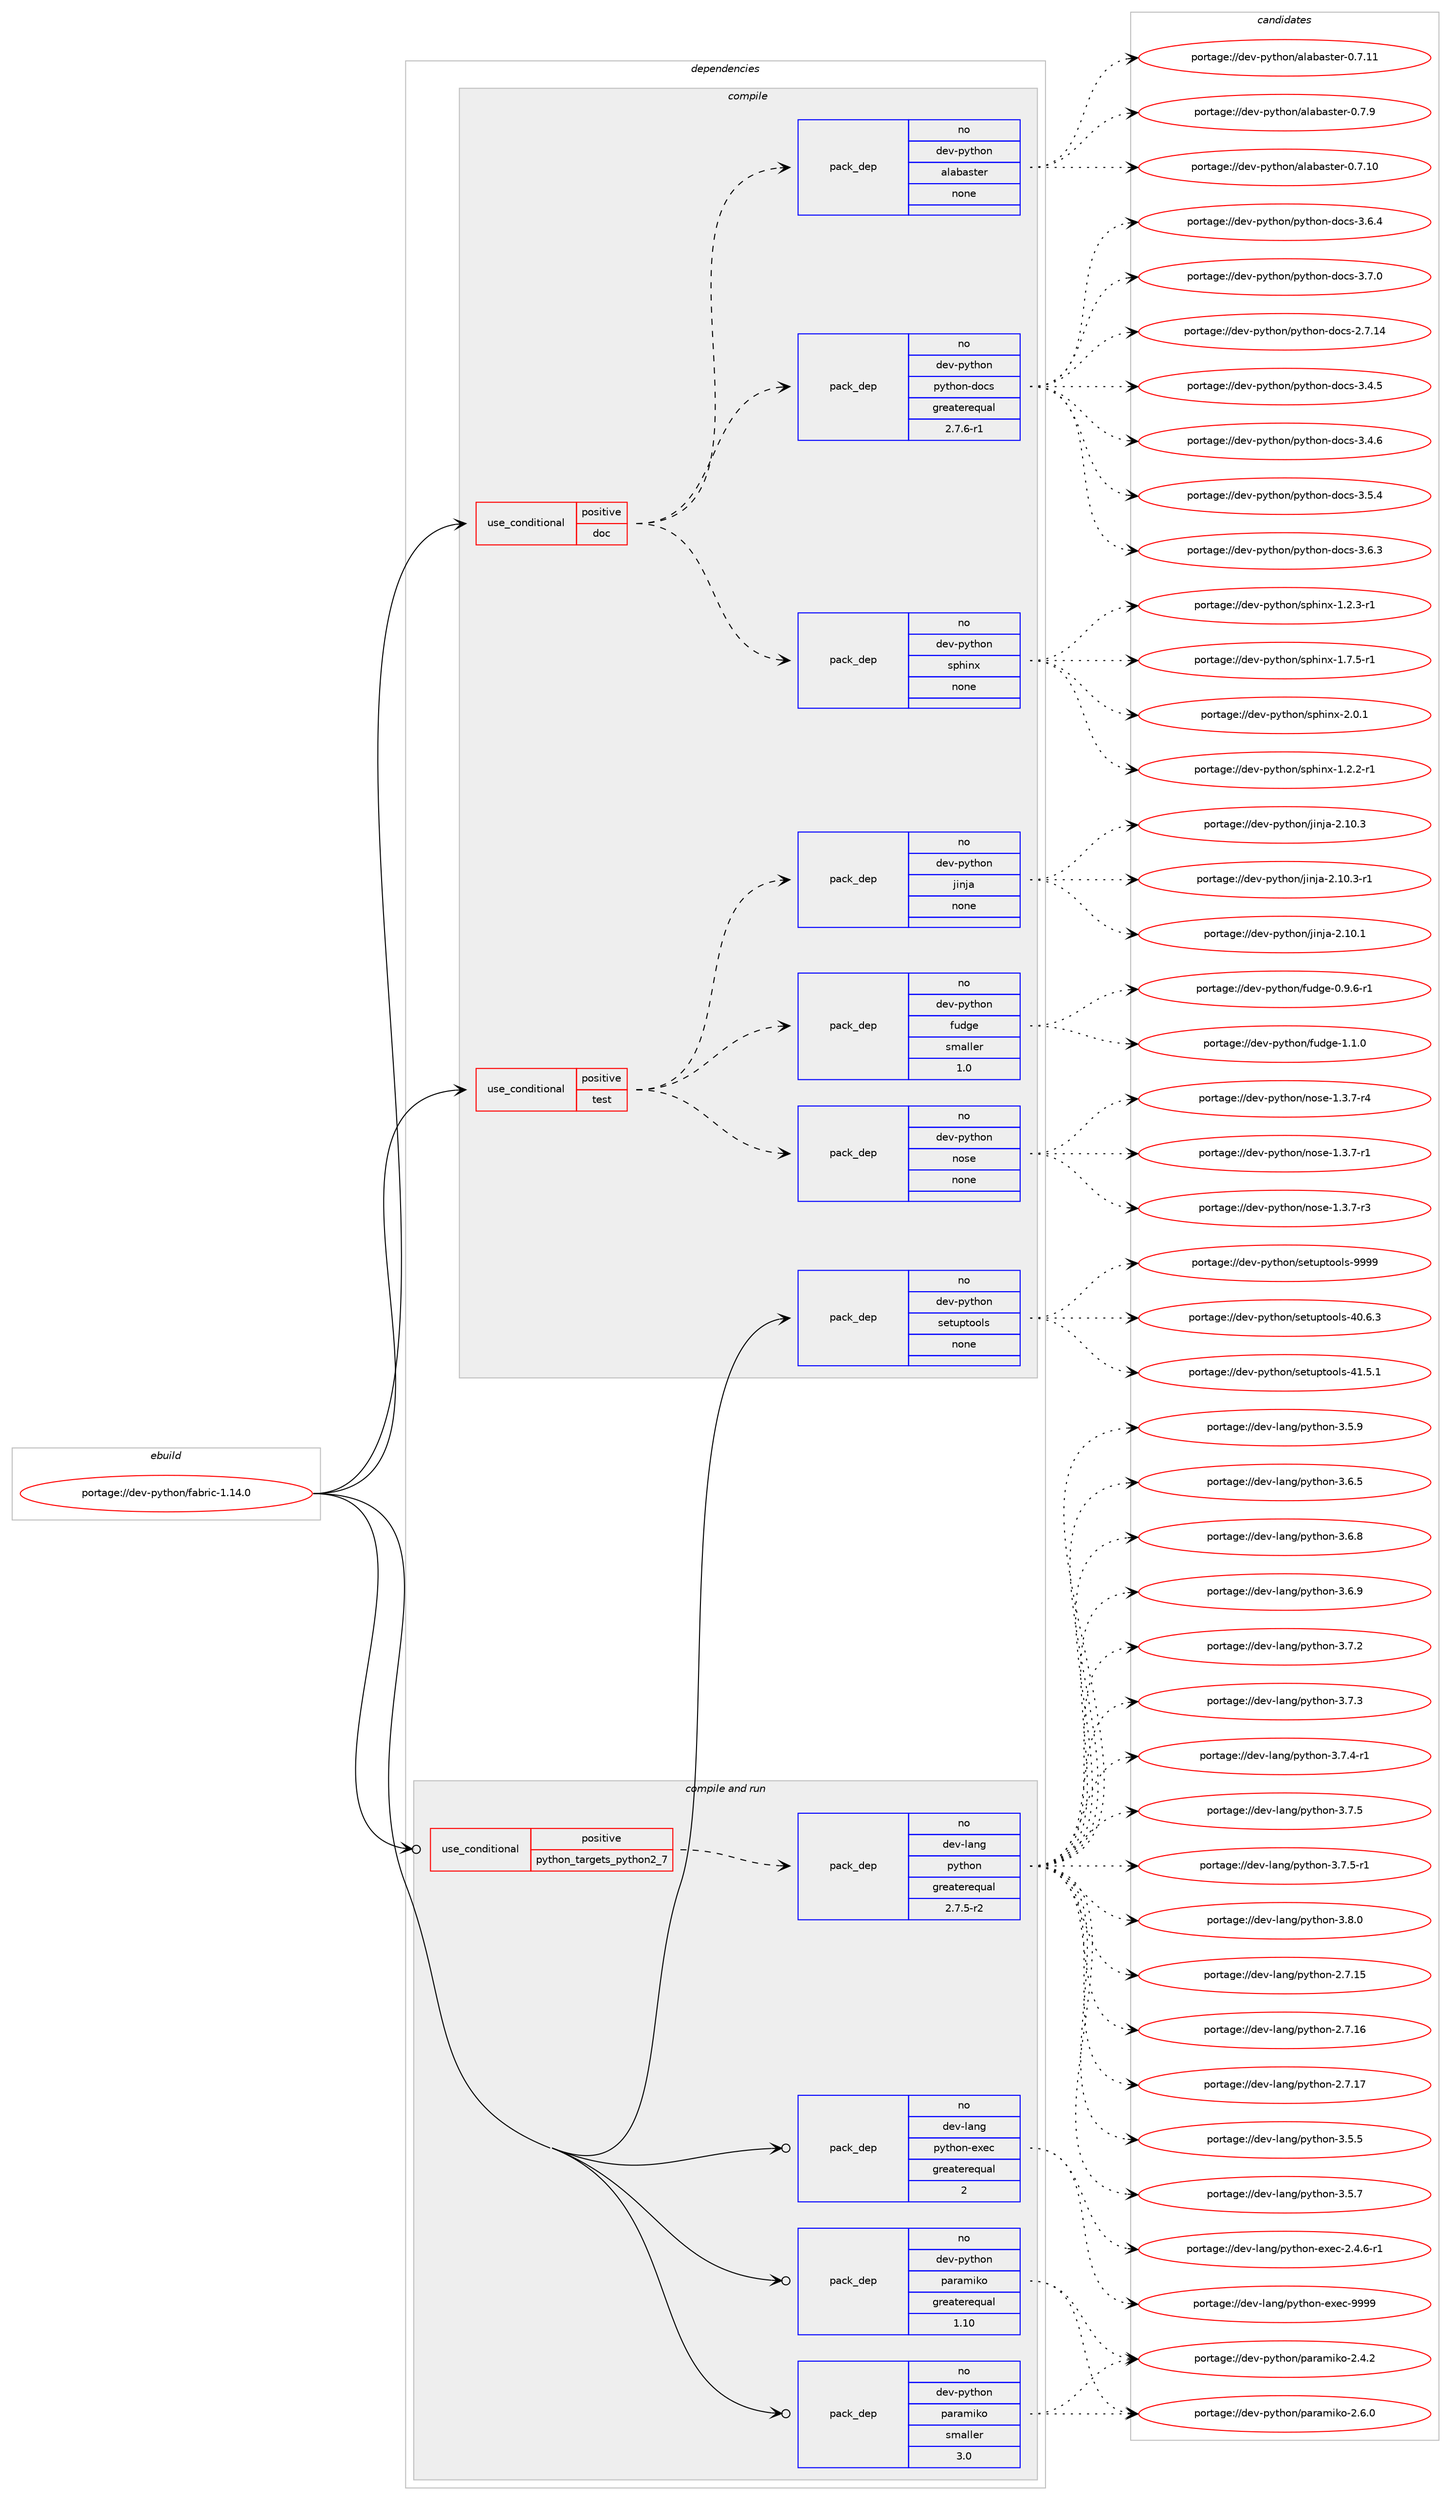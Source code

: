 digraph prolog {

# *************
# Graph options
# *************

newrank=true;
concentrate=true;
compound=true;
graph [rankdir=LR,fontname=Helvetica,fontsize=10,ranksep=1.5];#, ranksep=2.5, nodesep=0.2];
edge  [arrowhead=vee];
node  [fontname=Helvetica,fontsize=10];

# **********
# The ebuild
# **********

subgraph cluster_leftcol {
color=gray;
rank=same;
label=<<i>ebuild</i>>;
id [label="portage://dev-python/fabric-1.14.0", color=red, width=4, href="../dev-python/fabric-1.14.0.svg"];
}

# ****************
# The dependencies
# ****************

subgraph cluster_midcol {
color=gray;
label=<<i>dependencies</i>>;
subgraph cluster_compile {
fillcolor="#eeeeee";
style=filled;
label=<<i>compile</i>>;
subgraph cond28350 {
dependency138562 [label=<<TABLE BORDER="0" CELLBORDER="1" CELLSPACING="0" CELLPADDING="4"><TR><TD ROWSPAN="3" CELLPADDING="10">use_conditional</TD></TR><TR><TD>positive</TD></TR><TR><TD>doc</TD></TR></TABLE>>, shape=none, color=red];
subgraph pack106894 {
dependency138563 [label=<<TABLE BORDER="0" CELLBORDER="1" CELLSPACING="0" CELLPADDING="4" WIDTH="220"><TR><TD ROWSPAN="6" CELLPADDING="30">pack_dep</TD></TR><TR><TD WIDTH="110">no</TD></TR><TR><TD>dev-python</TD></TR><TR><TD>sphinx</TD></TR><TR><TD>none</TD></TR><TR><TD></TD></TR></TABLE>>, shape=none, color=blue];
}
dependency138562:e -> dependency138563:w [weight=20,style="dashed",arrowhead="vee"];
subgraph pack106895 {
dependency138564 [label=<<TABLE BORDER="0" CELLBORDER="1" CELLSPACING="0" CELLPADDING="4" WIDTH="220"><TR><TD ROWSPAN="6" CELLPADDING="30">pack_dep</TD></TR><TR><TD WIDTH="110">no</TD></TR><TR><TD>dev-python</TD></TR><TR><TD>python-docs</TD></TR><TR><TD>greaterequal</TD></TR><TR><TD>2.7.6-r1</TD></TR></TABLE>>, shape=none, color=blue];
}
dependency138562:e -> dependency138564:w [weight=20,style="dashed",arrowhead="vee"];
subgraph pack106896 {
dependency138565 [label=<<TABLE BORDER="0" CELLBORDER="1" CELLSPACING="0" CELLPADDING="4" WIDTH="220"><TR><TD ROWSPAN="6" CELLPADDING="30">pack_dep</TD></TR><TR><TD WIDTH="110">no</TD></TR><TR><TD>dev-python</TD></TR><TR><TD>alabaster</TD></TR><TR><TD>none</TD></TR><TR><TD></TD></TR></TABLE>>, shape=none, color=blue];
}
dependency138562:e -> dependency138565:w [weight=20,style="dashed",arrowhead="vee"];
}
id:e -> dependency138562:w [weight=20,style="solid",arrowhead="vee"];
subgraph cond28351 {
dependency138566 [label=<<TABLE BORDER="0" CELLBORDER="1" CELLSPACING="0" CELLPADDING="4"><TR><TD ROWSPAN="3" CELLPADDING="10">use_conditional</TD></TR><TR><TD>positive</TD></TR><TR><TD>test</TD></TR></TABLE>>, shape=none, color=red];
subgraph pack106897 {
dependency138567 [label=<<TABLE BORDER="0" CELLBORDER="1" CELLSPACING="0" CELLPADDING="4" WIDTH="220"><TR><TD ROWSPAN="6" CELLPADDING="30">pack_dep</TD></TR><TR><TD WIDTH="110">no</TD></TR><TR><TD>dev-python</TD></TR><TR><TD>nose</TD></TR><TR><TD>none</TD></TR><TR><TD></TD></TR></TABLE>>, shape=none, color=blue];
}
dependency138566:e -> dependency138567:w [weight=20,style="dashed",arrowhead="vee"];
subgraph pack106898 {
dependency138568 [label=<<TABLE BORDER="0" CELLBORDER="1" CELLSPACING="0" CELLPADDING="4" WIDTH="220"><TR><TD ROWSPAN="6" CELLPADDING="30">pack_dep</TD></TR><TR><TD WIDTH="110">no</TD></TR><TR><TD>dev-python</TD></TR><TR><TD>fudge</TD></TR><TR><TD>smaller</TD></TR><TR><TD>1.0</TD></TR></TABLE>>, shape=none, color=blue];
}
dependency138566:e -> dependency138568:w [weight=20,style="dashed",arrowhead="vee"];
subgraph pack106899 {
dependency138569 [label=<<TABLE BORDER="0" CELLBORDER="1" CELLSPACING="0" CELLPADDING="4" WIDTH="220"><TR><TD ROWSPAN="6" CELLPADDING="30">pack_dep</TD></TR><TR><TD WIDTH="110">no</TD></TR><TR><TD>dev-python</TD></TR><TR><TD>jinja</TD></TR><TR><TD>none</TD></TR><TR><TD></TD></TR></TABLE>>, shape=none, color=blue];
}
dependency138566:e -> dependency138569:w [weight=20,style="dashed",arrowhead="vee"];
}
id:e -> dependency138566:w [weight=20,style="solid",arrowhead="vee"];
subgraph pack106900 {
dependency138570 [label=<<TABLE BORDER="0" CELLBORDER="1" CELLSPACING="0" CELLPADDING="4" WIDTH="220"><TR><TD ROWSPAN="6" CELLPADDING="30">pack_dep</TD></TR><TR><TD WIDTH="110">no</TD></TR><TR><TD>dev-python</TD></TR><TR><TD>setuptools</TD></TR><TR><TD>none</TD></TR><TR><TD></TD></TR></TABLE>>, shape=none, color=blue];
}
id:e -> dependency138570:w [weight=20,style="solid",arrowhead="vee"];
}
subgraph cluster_compileandrun {
fillcolor="#eeeeee";
style=filled;
label=<<i>compile and run</i>>;
subgraph cond28352 {
dependency138571 [label=<<TABLE BORDER="0" CELLBORDER="1" CELLSPACING="0" CELLPADDING="4"><TR><TD ROWSPAN="3" CELLPADDING="10">use_conditional</TD></TR><TR><TD>positive</TD></TR><TR><TD>python_targets_python2_7</TD></TR></TABLE>>, shape=none, color=red];
subgraph pack106901 {
dependency138572 [label=<<TABLE BORDER="0" CELLBORDER="1" CELLSPACING="0" CELLPADDING="4" WIDTH="220"><TR><TD ROWSPAN="6" CELLPADDING="30">pack_dep</TD></TR><TR><TD WIDTH="110">no</TD></TR><TR><TD>dev-lang</TD></TR><TR><TD>python</TD></TR><TR><TD>greaterequal</TD></TR><TR><TD>2.7.5-r2</TD></TR></TABLE>>, shape=none, color=blue];
}
dependency138571:e -> dependency138572:w [weight=20,style="dashed",arrowhead="vee"];
}
id:e -> dependency138571:w [weight=20,style="solid",arrowhead="odotvee"];
subgraph pack106902 {
dependency138573 [label=<<TABLE BORDER="0" CELLBORDER="1" CELLSPACING="0" CELLPADDING="4" WIDTH="220"><TR><TD ROWSPAN="6" CELLPADDING="30">pack_dep</TD></TR><TR><TD WIDTH="110">no</TD></TR><TR><TD>dev-lang</TD></TR><TR><TD>python-exec</TD></TR><TR><TD>greaterequal</TD></TR><TR><TD>2</TD></TR></TABLE>>, shape=none, color=blue];
}
id:e -> dependency138573:w [weight=20,style="solid",arrowhead="odotvee"];
subgraph pack106903 {
dependency138574 [label=<<TABLE BORDER="0" CELLBORDER="1" CELLSPACING="0" CELLPADDING="4" WIDTH="220"><TR><TD ROWSPAN="6" CELLPADDING="30">pack_dep</TD></TR><TR><TD WIDTH="110">no</TD></TR><TR><TD>dev-python</TD></TR><TR><TD>paramiko</TD></TR><TR><TD>greaterequal</TD></TR><TR><TD>1.10</TD></TR></TABLE>>, shape=none, color=blue];
}
id:e -> dependency138574:w [weight=20,style="solid",arrowhead="odotvee"];
subgraph pack106904 {
dependency138575 [label=<<TABLE BORDER="0" CELLBORDER="1" CELLSPACING="0" CELLPADDING="4" WIDTH="220"><TR><TD ROWSPAN="6" CELLPADDING="30">pack_dep</TD></TR><TR><TD WIDTH="110">no</TD></TR><TR><TD>dev-python</TD></TR><TR><TD>paramiko</TD></TR><TR><TD>smaller</TD></TR><TR><TD>3.0</TD></TR></TABLE>>, shape=none, color=blue];
}
id:e -> dependency138575:w [weight=20,style="solid",arrowhead="odotvee"];
}
subgraph cluster_run {
fillcolor="#eeeeee";
style=filled;
label=<<i>run</i>>;
}
}

# **************
# The candidates
# **************

subgraph cluster_choices {
rank=same;
color=gray;
label=<<i>candidates</i>>;

subgraph choice106894 {
color=black;
nodesep=1;
choiceportage10010111845112121116104111110471151121041051101204549465046504511449 [label="portage://dev-python/sphinx-1.2.2-r1", color=red, width=4,href="../dev-python/sphinx-1.2.2-r1.svg"];
choiceportage10010111845112121116104111110471151121041051101204549465046514511449 [label="portage://dev-python/sphinx-1.2.3-r1", color=red, width=4,href="../dev-python/sphinx-1.2.3-r1.svg"];
choiceportage10010111845112121116104111110471151121041051101204549465546534511449 [label="portage://dev-python/sphinx-1.7.5-r1", color=red, width=4,href="../dev-python/sphinx-1.7.5-r1.svg"];
choiceportage1001011184511212111610411111047115112104105110120455046484649 [label="portage://dev-python/sphinx-2.0.1", color=red, width=4,href="../dev-python/sphinx-2.0.1.svg"];
dependency138563:e -> choiceportage10010111845112121116104111110471151121041051101204549465046504511449:w [style=dotted,weight="100"];
dependency138563:e -> choiceportage10010111845112121116104111110471151121041051101204549465046514511449:w [style=dotted,weight="100"];
dependency138563:e -> choiceportage10010111845112121116104111110471151121041051101204549465546534511449:w [style=dotted,weight="100"];
dependency138563:e -> choiceportage1001011184511212111610411111047115112104105110120455046484649:w [style=dotted,weight="100"];
}
subgraph choice106895 {
color=black;
nodesep=1;
choiceportage1001011184511212111610411111047112121116104111110451001119911545504655464952 [label="portage://dev-python/python-docs-2.7.14", color=red, width=4,href="../dev-python/python-docs-2.7.14.svg"];
choiceportage10010111845112121116104111110471121211161041111104510011199115455146524653 [label="portage://dev-python/python-docs-3.4.5", color=red, width=4,href="../dev-python/python-docs-3.4.5.svg"];
choiceportage10010111845112121116104111110471121211161041111104510011199115455146524654 [label="portage://dev-python/python-docs-3.4.6", color=red, width=4,href="../dev-python/python-docs-3.4.6.svg"];
choiceportage10010111845112121116104111110471121211161041111104510011199115455146534652 [label="portage://dev-python/python-docs-3.5.4", color=red, width=4,href="../dev-python/python-docs-3.5.4.svg"];
choiceportage10010111845112121116104111110471121211161041111104510011199115455146544651 [label="portage://dev-python/python-docs-3.6.3", color=red, width=4,href="../dev-python/python-docs-3.6.3.svg"];
choiceportage10010111845112121116104111110471121211161041111104510011199115455146544652 [label="portage://dev-python/python-docs-3.6.4", color=red, width=4,href="../dev-python/python-docs-3.6.4.svg"];
choiceportage10010111845112121116104111110471121211161041111104510011199115455146554648 [label="portage://dev-python/python-docs-3.7.0", color=red, width=4,href="../dev-python/python-docs-3.7.0.svg"];
dependency138564:e -> choiceportage1001011184511212111610411111047112121116104111110451001119911545504655464952:w [style=dotted,weight="100"];
dependency138564:e -> choiceportage10010111845112121116104111110471121211161041111104510011199115455146524653:w [style=dotted,weight="100"];
dependency138564:e -> choiceportage10010111845112121116104111110471121211161041111104510011199115455146524654:w [style=dotted,weight="100"];
dependency138564:e -> choiceportage10010111845112121116104111110471121211161041111104510011199115455146534652:w [style=dotted,weight="100"];
dependency138564:e -> choiceportage10010111845112121116104111110471121211161041111104510011199115455146544651:w [style=dotted,weight="100"];
dependency138564:e -> choiceportage10010111845112121116104111110471121211161041111104510011199115455146544652:w [style=dotted,weight="100"];
dependency138564:e -> choiceportage10010111845112121116104111110471121211161041111104510011199115455146554648:w [style=dotted,weight="100"];
}
subgraph choice106896 {
color=black;
nodesep=1;
choiceportage10010111845112121116104111110479710897989711511610111445484655464948 [label="portage://dev-python/alabaster-0.7.10", color=red, width=4,href="../dev-python/alabaster-0.7.10.svg"];
choiceportage10010111845112121116104111110479710897989711511610111445484655464949 [label="portage://dev-python/alabaster-0.7.11", color=red, width=4,href="../dev-python/alabaster-0.7.11.svg"];
choiceportage100101118451121211161041111104797108979897115116101114454846554657 [label="portage://dev-python/alabaster-0.7.9", color=red, width=4,href="../dev-python/alabaster-0.7.9.svg"];
dependency138565:e -> choiceportage10010111845112121116104111110479710897989711511610111445484655464948:w [style=dotted,weight="100"];
dependency138565:e -> choiceportage10010111845112121116104111110479710897989711511610111445484655464949:w [style=dotted,weight="100"];
dependency138565:e -> choiceportage100101118451121211161041111104797108979897115116101114454846554657:w [style=dotted,weight="100"];
}
subgraph choice106897 {
color=black;
nodesep=1;
choiceportage10010111845112121116104111110471101111151014549465146554511449 [label="portage://dev-python/nose-1.3.7-r1", color=red, width=4,href="../dev-python/nose-1.3.7-r1.svg"];
choiceportage10010111845112121116104111110471101111151014549465146554511451 [label="portage://dev-python/nose-1.3.7-r3", color=red, width=4,href="../dev-python/nose-1.3.7-r3.svg"];
choiceportage10010111845112121116104111110471101111151014549465146554511452 [label="portage://dev-python/nose-1.3.7-r4", color=red, width=4,href="../dev-python/nose-1.3.7-r4.svg"];
dependency138567:e -> choiceportage10010111845112121116104111110471101111151014549465146554511449:w [style=dotted,weight="100"];
dependency138567:e -> choiceportage10010111845112121116104111110471101111151014549465146554511451:w [style=dotted,weight="100"];
dependency138567:e -> choiceportage10010111845112121116104111110471101111151014549465146554511452:w [style=dotted,weight="100"];
}
subgraph choice106898 {
color=black;
nodesep=1;
choiceportage10010111845112121116104111110471021171001031014548465746544511449 [label="portage://dev-python/fudge-0.9.6-r1", color=red, width=4,href="../dev-python/fudge-0.9.6-r1.svg"];
choiceportage1001011184511212111610411111047102117100103101454946494648 [label="portage://dev-python/fudge-1.1.0", color=red, width=4,href="../dev-python/fudge-1.1.0.svg"];
dependency138568:e -> choiceportage10010111845112121116104111110471021171001031014548465746544511449:w [style=dotted,weight="100"];
dependency138568:e -> choiceportage1001011184511212111610411111047102117100103101454946494648:w [style=dotted,weight="100"];
}
subgraph choice106899 {
color=black;
nodesep=1;
choiceportage10010111845112121116104111110471061051101069745504649484649 [label="portage://dev-python/jinja-2.10.1", color=red, width=4,href="../dev-python/jinja-2.10.1.svg"];
choiceportage10010111845112121116104111110471061051101069745504649484651 [label="portage://dev-python/jinja-2.10.3", color=red, width=4,href="../dev-python/jinja-2.10.3.svg"];
choiceportage100101118451121211161041111104710610511010697455046494846514511449 [label="portage://dev-python/jinja-2.10.3-r1", color=red, width=4,href="../dev-python/jinja-2.10.3-r1.svg"];
dependency138569:e -> choiceportage10010111845112121116104111110471061051101069745504649484649:w [style=dotted,weight="100"];
dependency138569:e -> choiceportage10010111845112121116104111110471061051101069745504649484651:w [style=dotted,weight="100"];
dependency138569:e -> choiceportage100101118451121211161041111104710610511010697455046494846514511449:w [style=dotted,weight="100"];
}
subgraph choice106900 {
color=black;
nodesep=1;
choiceportage100101118451121211161041111104711510111611711211611111110811545524846544651 [label="portage://dev-python/setuptools-40.6.3", color=red, width=4,href="../dev-python/setuptools-40.6.3.svg"];
choiceportage100101118451121211161041111104711510111611711211611111110811545524946534649 [label="portage://dev-python/setuptools-41.5.1", color=red, width=4,href="../dev-python/setuptools-41.5.1.svg"];
choiceportage10010111845112121116104111110471151011161171121161111111081154557575757 [label="portage://dev-python/setuptools-9999", color=red, width=4,href="../dev-python/setuptools-9999.svg"];
dependency138570:e -> choiceportage100101118451121211161041111104711510111611711211611111110811545524846544651:w [style=dotted,weight="100"];
dependency138570:e -> choiceportage100101118451121211161041111104711510111611711211611111110811545524946534649:w [style=dotted,weight="100"];
dependency138570:e -> choiceportage10010111845112121116104111110471151011161171121161111111081154557575757:w [style=dotted,weight="100"];
}
subgraph choice106901 {
color=black;
nodesep=1;
choiceportage10010111845108971101034711212111610411111045504655464953 [label="portage://dev-lang/python-2.7.15", color=red, width=4,href="../dev-lang/python-2.7.15.svg"];
choiceportage10010111845108971101034711212111610411111045504655464954 [label="portage://dev-lang/python-2.7.16", color=red, width=4,href="../dev-lang/python-2.7.16.svg"];
choiceportage10010111845108971101034711212111610411111045504655464955 [label="portage://dev-lang/python-2.7.17", color=red, width=4,href="../dev-lang/python-2.7.17.svg"];
choiceportage100101118451089711010347112121116104111110455146534653 [label="portage://dev-lang/python-3.5.5", color=red, width=4,href="../dev-lang/python-3.5.5.svg"];
choiceportage100101118451089711010347112121116104111110455146534655 [label="portage://dev-lang/python-3.5.7", color=red, width=4,href="../dev-lang/python-3.5.7.svg"];
choiceportage100101118451089711010347112121116104111110455146534657 [label="portage://dev-lang/python-3.5.9", color=red, width=4,href="../dev-lang/python-3.5.9.svg"];
choiceportage100101118451089711010347112121116104111110455146544653 [label="portage://dev-lang/python-3.6.5", color=red, width=4,href="../dev-lang/python-3.6.5.svg"];
choiceportage100101118451089711010347112121116104111110455146544656 [label="portage://dev-lang/python-3.6.8", color=red, width=4,href="../dev-lang/python-3.6.8.svg"];
choiceportage100101118451089711010347112121116104111110455146544657 [label="portage://dev-lang/python-3.6.9", color=red, width=4,href="../dev-lang/python-3.6.9.svg"];
choiceportage100101118451089711010347112121116104111110455146554650 [label="portage://dev-lang/python-3.7.2", color=red, width=4,href="../dev-lang/python-3.7.2.svg"];
choiceportage100101118451089711010347112121116104111110455146554651 [label="portage://dev-lang/python-3.7.3", color=red, width=4,href="../dev-lang/python-3.7.3.svg"];
choiceportage1001011184510897110103471121211161041111104551465546524511449 [label="portage://dev-lang/python-3.7.4-r1", color=red, width=4,href="../dev-lang/python-3.7.4-r1.svg"];
choiceportage100101118451089711010347112121116104111110455146554653 [label="portage://dev-lang/python-3.7.5", color=red, width=4,href="../dev-lang/python-3.7.5.svg"];
choiceportage1001011184510897110103471121211161041111104551465546534511449 [label="portage://dev-lang/python-3.7.5-r1", color=red, width=4,href="../dev-lang/python-3.7.5-r1.svg"];
choiceportage100101118451089711010347112121116104111110455146564648 [label="portage://dev-lang/python-3.8.0", color=red, width=4,href="../dev-lang/python-3.8.0.svg"];
dependency138572:e -> choiceportage10010111845108971101034711212111610411111045504655464953:w [style=dotted,weight="100"];
dependency138572:e -> choiceportage10010111845108971101034711212111610411111045504655464954:w [style=dotted,weight="100"];
dependency138572:e -> choiceportage10010111845108971101034711212111610411111045504655464955:w [style=dotted,weight="100"];
dependency138572:e -> choiceportage100101118451089711010347112121116104111110455146534653:w [style=dotted,weight="100"];
dependency138572:e -> choiceportage100101118451089711010347112121116104111110455146534655:w [style=dotted,weight="100"];
dependency138572:e -> choiceportage100101118451089711010347112121116104111110455146534657:w [style=dotted,weight="100"];
dependency138572:e -> choiceportage100101118451089711010347112121116104111110455146544653:w [style=dotted,weight="100"];
dependency138572:e -> choiceportage100101118451089711010347112121116104111110455146544656:w [style=dotted,weight="100"];
dependency138572:e -> choiceportage100101118451089711010347112121116104111110455146544657:w [style=dotted,weight="100"];
dependency138572:e -> choiceportage100101118451089711010347112121116104111110455146554650:w [style=dotted,weight="100"];
dependency138572:e -> choiceportage100101118451089711010347112121116104111110455146554651:w [style=dotted,weight="100"];
dependency138572:e -> choiceportage1001011184510897110103471121211161041111104551465546524511449:w [style=dotted,weight="100"];
dependency138572:e -> choiceportage100101118451089711010347112121116104111110455146554653:w [style=dotted,weight="100"];
dependency138572:e -> choiceportage1001011184510897110103471121211161041111104551465546534511449:w [style=dotted,weight="100"];
dependency138572:e -> choiceportage100101118451089711010347112121116104111110455146564648:w [style=dotted,weight="100"];
}
subgraph choice106902 {
color=black;
nodesep=1;
choiceportage10010111845108971101034711212111610411111045101120101994550465246544511449 [label="portage://dev-lang/python-exec-2.4.6-r1", color=red, width=4,href="../dev-lang/python-exec-2.4.6-r1.svg"];
choiceportage10010111845108971101034711212111610411111045101120101994557575757 [label="portage://dev-lang/python-exec-9999", color=red, width=4,href="../dev-lang/python-exec-9999.svg"];
dependency138573:e -> choiceportage10010111845108971101034711212111610411111045101120101994550465246544511449:w [style=dotted,weight="100"];
dependency138573:e -> choiceportage10010111845108971101034711212111610411111045101120101994557575757:w [style=dotted,weight="100"];
}
subgraph choice106903 {
color=black;
nodesep=1;
choiceportage10010111845112121116104111110471129711497109105107111455046524650 [label="portage://dev-python/paramiko-2.4.2", color=red, width=4,href="../dev-python/paramiko-2.4.2.svg"];
choiceportage10010111845112121116104111110471129711497109105107111455046544648 [label="portage://dev-python/paramiko-2.6.0", color=red, width=4,href="../dev-python/paramiko-2.6.0.svg"];
dependency138574:e -> choiceportage10010111845112121116104111110471129711497109105107111455046524650:w [style=dotted,weight="100"];
dependency138574:e -> choiceportage10010111845112121116104111110471129711497109105107111455046544648:w [style=dotted,weight="100"];
}
subgraph choice106904 {
color=black;
nodesep=1;
choiceportage10010111845112121116104111110471129711497109105107111455046524650 [label="portage://dev-python/paramiko-2.4.2", color=red, width=4,href="../dev-python/paramiko-2.4.2.svg"];
choiceportage10010111845112121116104111110471129711497109105107111455046544648 [label="portage://dev-python/paramiko-2.6.0", color=red, width=4,href="../dev-python/paramiko-2.6.0.svg"];
dependency138575:e -> choiceportage10010111845112121116104111110471129711497109105107111455046524650:w [style=dotted,weight="100"];
dependency138575:e -> choiceportage10010111845112121116104111110471129711497109105107111455046544648:w [style=dotted,weight="100"];
}
}

}
